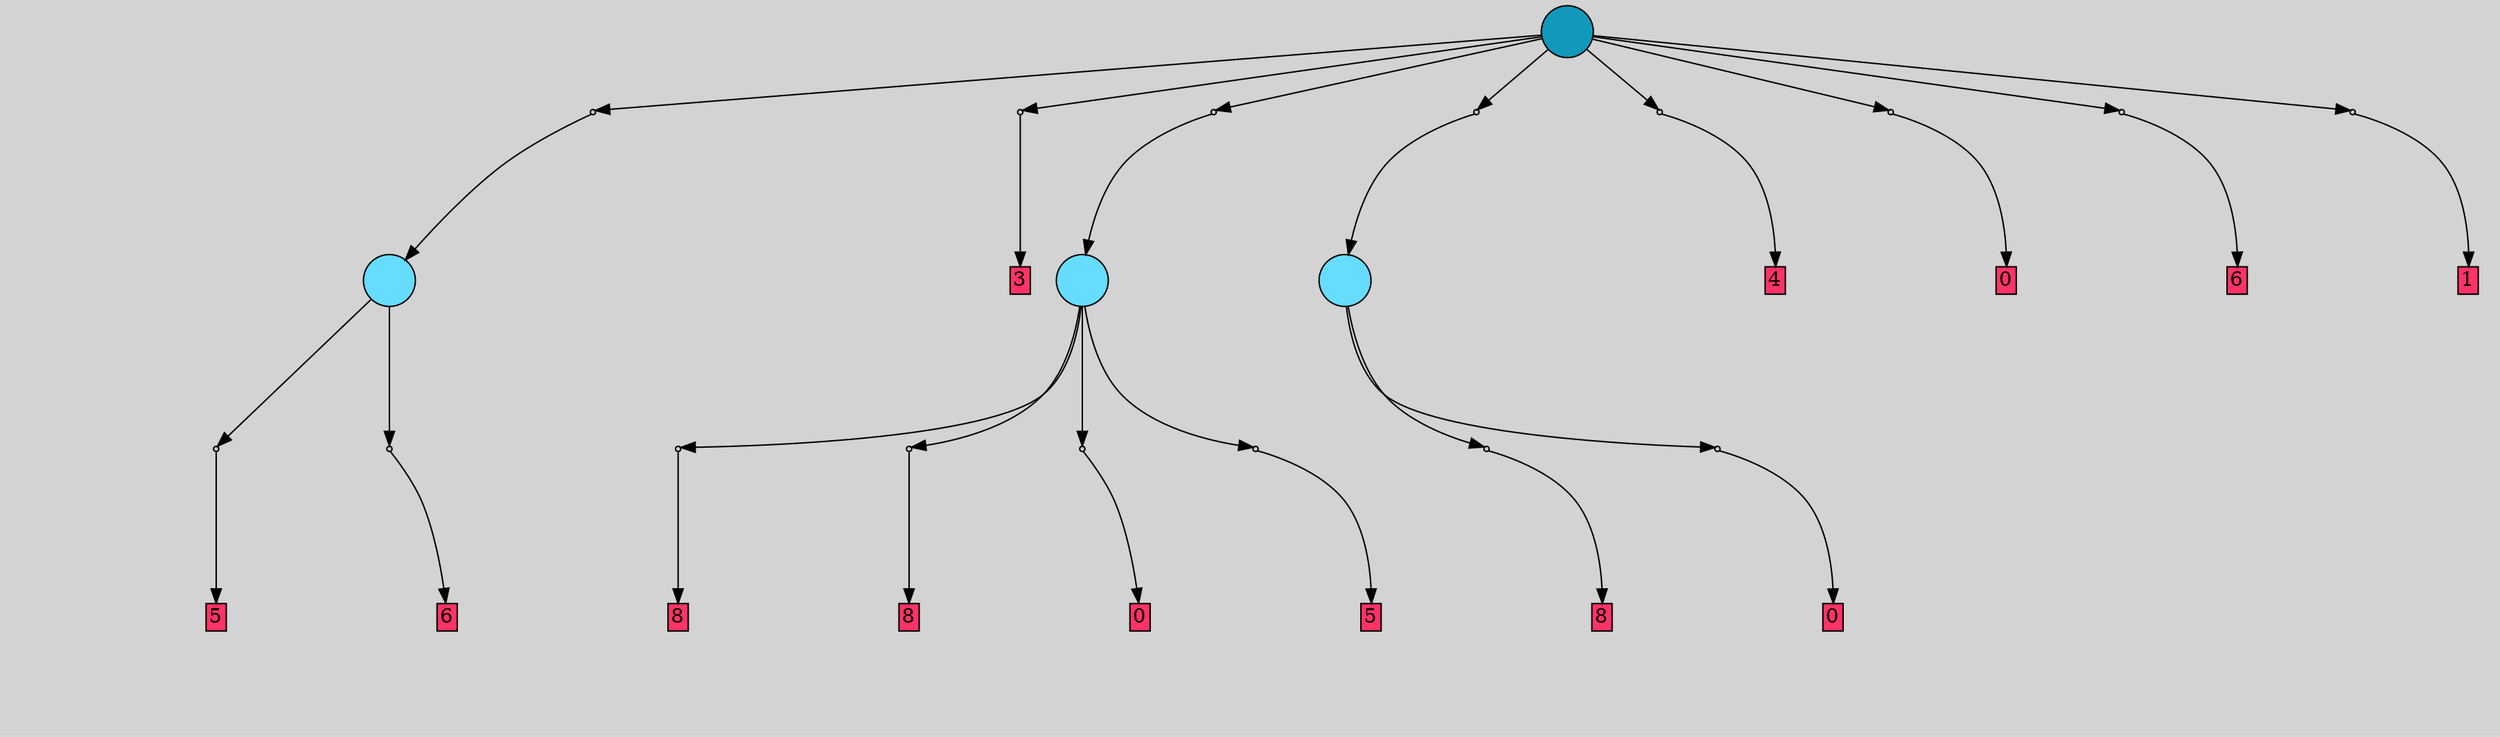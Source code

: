 // File exported with GEGELATI v1.3.1
// On the 2024-04-13 06:54:46
// With the File::TPGGraphDotExporter
digraph{
	graph[pad = "0.212, 0.055" bgcolor = lightgray]
	node[shape=circle style = filled label = ""]
		T5 [fillcolor="#66ddff"]
		T8 [fillcolor="#66ddff"]
		T636 [fillcolor="#66ddff"]
		T2047 [fillcolor="#1199bb"]
		P36467 [fillcolor="#cccccc" shape=point] //
		I36467 [shape=box style=invis label="4|4&0|4#1|3&#92;n6|2&0|3#3|6&#92;n1|4&2|5#4|3&#92;n"]
		P36467 -> I36467[style=invis]
		A27783 [fillcolor="#ff3366" shape=box margin=0.03 width=0 height=0 label="5"]
		T5 -> P36467 -> A27783
		P36468 [fillcolor="#cccccc" shape=point] //
		I36468 [shape=box style=invis label="1|4&1|4#4|4&#92;n4|2&0|6#2|2&#92;n4|3&3|6#1|7&#92;n5|6&4|0#1|7&#92;n"]
		P36468 -> I36468[style=invis]
		A27784 [fillcolor="#ff3366" shape=box margin=0.03 width=0 height=0 label="6"]
		T5 -> P36468 -> A27784
		P36469 [fillcolor="#cccccc" shape=point] //
		I36469 [shape=box style=invis label="6|3&3|7#0|2&#92;n5|6&2|0#0|2&#92;n0|2&0|0#4|3&#92;n6|2&4|1#1|3&#92;n4|7&2|2#3|4&#92;n5|5&3|2#0|6&#92;n5|0&3|4#1|7&#92;n"]
		P36469 -> I36469[style=invis]
		A27785 [fillcolor="#ff3366" shape=box margin=0.03 width=0 height=0 label="8"]
		T8 -> P36469 -> A27785
		P36470 [fillcolor="#cccccc" shape=point] //
		I36470 [shape=box style=invis label="6|2&4|4#4|7&#92;n4|3&4|4#1|5&#92;n2|6&3|6#4|5&#92;n5|7&0|3#4|6&#92;n1|1&3|4#3|5&#92;n0|1&2|1#2|1&#92;n5|1&4|2#4|6&#92;n1|5&3|2#3|0&#92;n4|0&1|6#3|0&#92;n1|0&4|2#4|2&#92;n"]
		P36470 -> I36470[style=invis]
		A27786 [fillcolor="#ff3366" shape=box margin=0.03 width=0 height=0 label="0"]
		T8 -> P36470 -> A27786
		P36471 [fillcolor="#cccccc" shape=point] //
		I36471 [shape=box style=invis label="2|6&3|3#3|0&#92;n0|4&1|4#1|0&#92;n1|4&3|5#3|7&#92;n1|2&1|7#4|4&#92;n2|6&0|6#1|1&#92;n2|7&3|2#2|4&#92;n5|4&2|1#1|6&#92;n4|7&1|0#3|1&#92;n2|0&2|7#3|3&#92;n"]
		P36471 -> I36471[style=invis]
		A27787 [fillcolor="#ff3366" shape=box margin=0.03 width=0 height=0 label="8"]
		T636 -> P36471 -> A27787
		P36472 [fillcolor="#cccccc" shape=point] //
		I36472 [shape=box style=invis label="1|0&3|5#4|6&#92;n1|4&4|5#3|7&#92;n0|5&1|4#3|1&#92;n2|7&3|2#1|0&#92;n5|7&1|1#0|1&#92;n0|5&2|0#3|5&#92;n4|2&4|7#4|4&#92;n3|4&1|2#3|7&#92;n"]
		P36472 -> I36472[style=invis]
		A27788 [fillcolor="#ff3366" shape=box margin=0.03 width=0 height=0 label="8"]
		T636 -> P36472 -> A27788
		P36473 [fillcolor="#cccccc" shape=point] //
		I36473 [shape=box style=invis label="6|2&4|4#4|7&#92;n4|3&4|4#1|5&#92;n2|6&3|6#4|5&#92;n5|7&4|3#4|6&#92;n5|1&4|2#4|6&#92;n0|1&2|1#2|1&#92;n1|1&3|4#3|5&#92;n1|5&3|2#3|0&#92;n4|0&1|6#3|0&#92;n1|0&4|2#4|2&#92;n"]
		P36473 -> I36473[style=invis]
		A27789 [fillcolor="#ff3366" shape=box margin=0.03 width=0 height=0 label="0"]
		T636 -> P36473 -> A27789
		P36474 [fillcolor="#cccccc" shape=point] //
		I36474 [shape=box style=invis label="1|4&2|5#4|3&#92;n6|2&0|3#3|6&#92;n4|4&1|4#1|3&#92;n"]
		P36474 -> I36474[style=invis]
		A27790 [fillcolor="#ff3366" shape=box margin=0.03 width=0 height=0 label="5"]
		T636 -> P36474 -> A27790
		P36475 [fillcolor="#cccccc" shape=point] //
		I36475 [shape=box style=invis label="6|0&1|5#3|3&#92;n2|7&1|4#4|3&#92;n3|2&0|1#0|3&#92;n0|6&4|7#3|1&#92;n0|6&1|7#4|1&#92;n3|6&4|0#4|1&#92;n4|7&1|6#0|7&#92;n6|3&3|1#1|7&#92;n1|6&0|4#3|7&#92;n0|0&2|2#4|5&#92;n"]
		P36475 -> I36475[style=invis]
		T2047 -> P36475 -> T5
		P36476 [fillcolor="#cccccc" shape=point] //
		I36476 [shape=box style=invis label="6|2&4|5#0|0&#92;n2|0&1|4#3|5&#92;n"]
		P36476 -> I36476[style=invis]
		A27791 [fillcolor="#ff3366" shape=box margin=0.03 width=0 height=0 label="3"]
		T2047 -> P36476 -> A27791
		P36477 [fillcolor="#cccccc" shape=point] //
		I36477 [shape=box style=invis label="4|3&2|2#1|3&#92;n6|7&3|3#2|7&#92;n4|2&4|7#4|4&#92;n5|7&1|1#0|6&#92;n1|4&4|5#3|7&#92;n2|7&3|2#1|3&#92;n"]
		P36477 -> I36477[style=invis]
		T2047 -> P36477 -> T636
		P36478 [fillcolor="#cccccc" shape=point] //
		I36478 [shape=box style=invis label="2|1&2|7#2|1&#92;n3|4&1|1#1|4&#92;n5|5&3|2#2|0&#92;n4|0&1|5#4|2&#92;n6|3&4|3#1|6&#92;n2|3&4|5#2|7&#92;n1|4&2|7#1|6&#92;n2|0&1|4#3|7&#92;n"]
		P36478 -> I36478[style=invis]
		T2047 -> P36478 -> T8
		P36479 [fillcolor="#cccccc" shape=point] //
		I36479 [shape=box style=invis label="4|2&0|4#0|6&#92;n2|3&3|7#4|3&#92;n5|4&3|0#3|0&#92;n6|2&4|4#2|6&#92;n6|1&4|4#1|6&#92;n2|0&2|7#3|1&#92;n2|0&0|2#3|3&#92;n2|3&2|6#0|6&#92;n6|7&4|6#2|1&#92;n5|7&0|6#2|2&#92;n"]
		P36479 -> I36479[style=invis]
		A27792 [fillcolor="#ff3366" shape=box margin=0.03 width=0 height=0 label="4"]
		T2047 -> P36479 -> A27792
		P36480 [fillcolor="#cccccc" shape=point] //
		I36480 [shape=box style=invis label="6|2&4|4#4|7&#92;n5|1&3|2#1|6&#92;n1|1&3|4#1|5&#92;n4|3&4|4#1|5&#92;n4|0&1|6#3|0&#92;n0|5&4|4#3|2&#92;n2|5&3|6#4|5&#92;n"]
		P36480 -> I36480[style=invis]
		A27793 [fillcolor="#ff3366" shape=box margin=0.03 width=0 height=0 label="0"]
		T2047 -> P36480 -> A27793
		P36481 [fillcolor="#cccccc" shape=point] //
		I36481 [shape=box style=invis label="0|4&3|5#4|4&#92;n5|7&0|4#2|2&#92;n3|7&4|4#4|3&#92;n"]
		P36481 -> I36481[style=invis]
		A27794 [fillcolor="#ff3366" shape=box margin=0.03 width=0 height=0 label="6"]
		T2047 -> P36481 -> A27794
		P36482 [fillcolor="#cccccc" shape=point] //
		I36482 [shape=box style=invis label="3|7&0|0#3|0&#92;n2|0&1|7#3|0&#92;n"]
		P36482 -> I36482[style=invis]
		A27795 [fillcolor="#ff3366" shape=box margin=0.03 width=0 height=0 label="1"]
		T2047 -> P36482 -> A27795
		{ rank= same T2047 }
}
